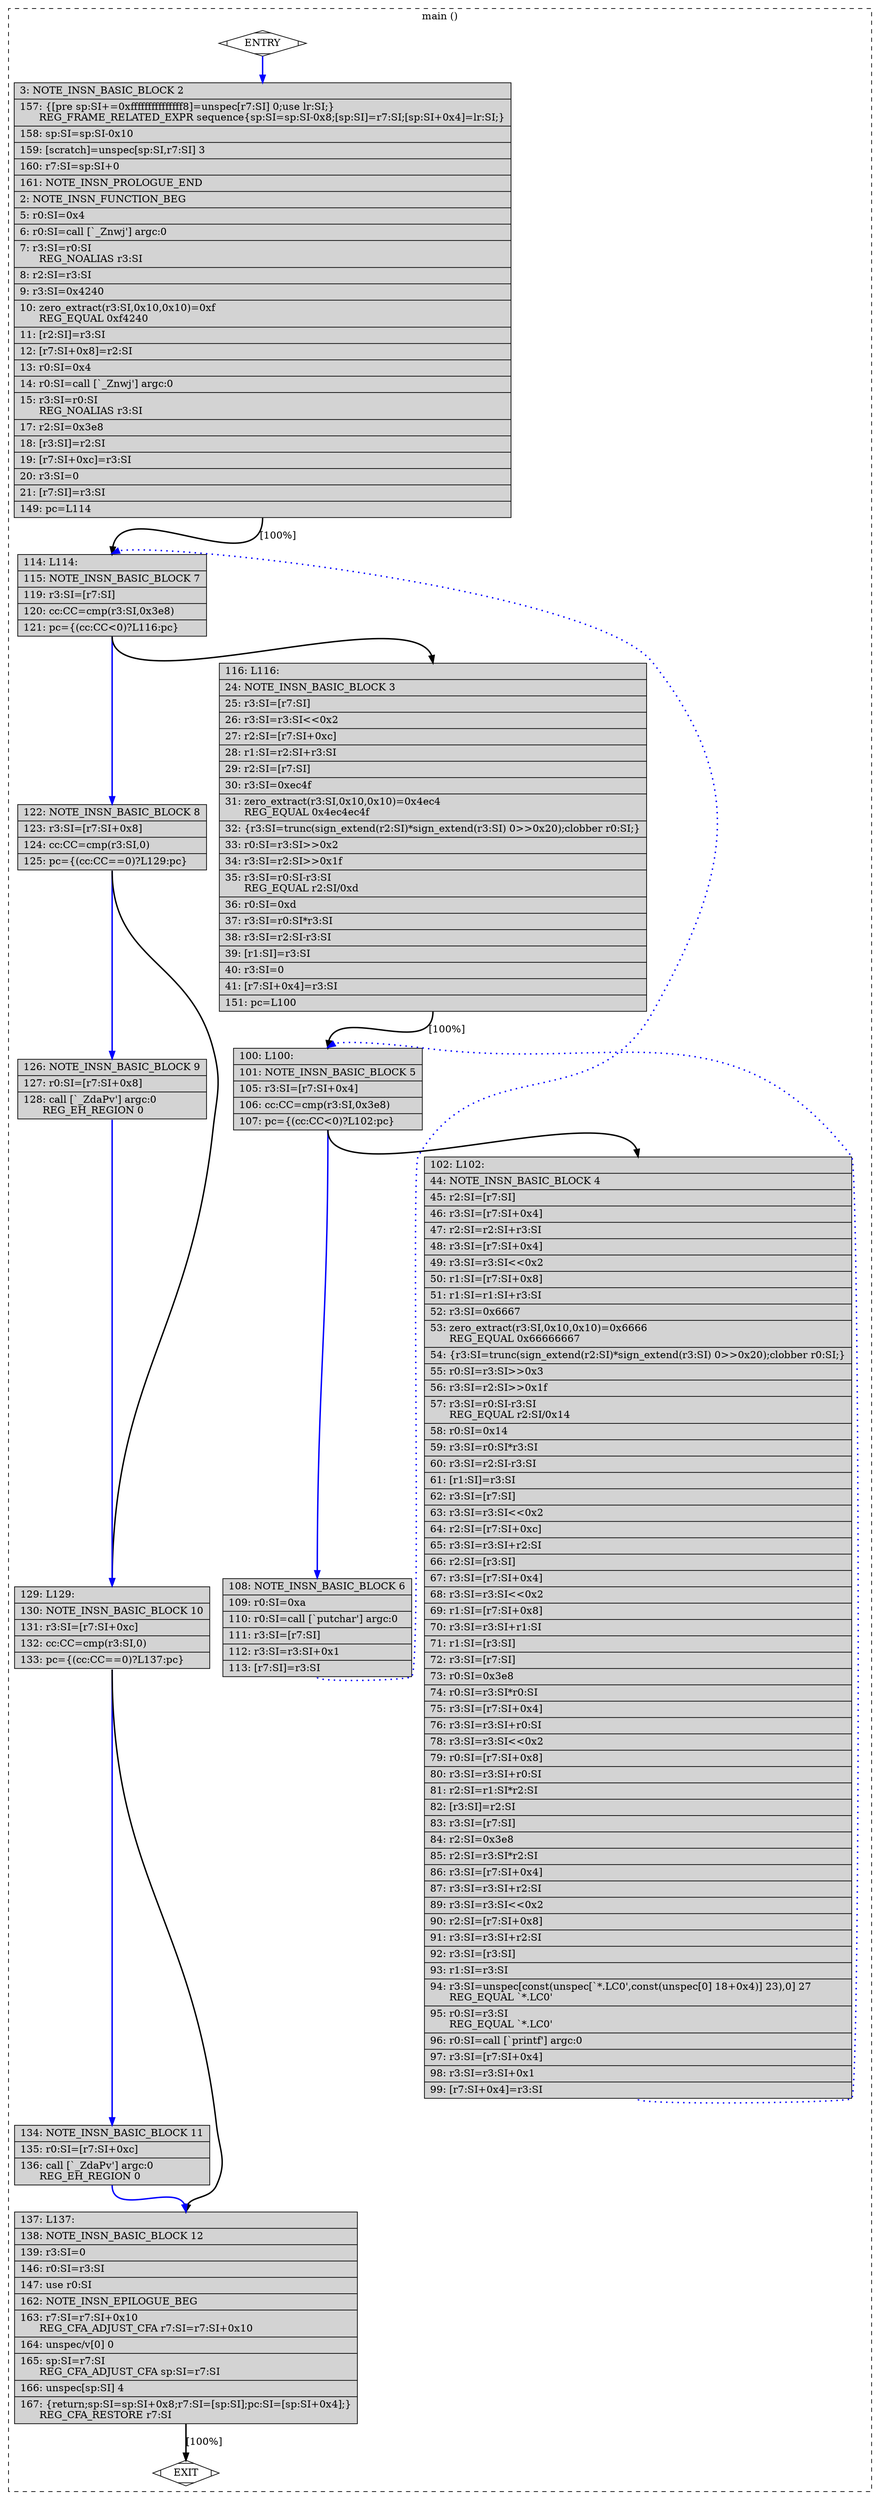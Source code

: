 digraph "a-matmul-v2.cpp.297r.pro_and_epilogue" {
overlap=false;
subgraph "cluster_main" {
	style="dashed";
	color="black";
	label="main ()";
	fn_0_basic_block_0 [shape=Mdiamond,style=filled,fillcolor=white,label="ENTRY"];

	fn_0_basic_block_2 [shape=record,style=filled,fillcolor=lightgrey,label="{\ \ \ \ 3:\ NOTE_INSN_BASIC_BLOCK\ 2\l\
|\ \ 157:\ \{[pre\ sp:SI+=0xfffffffffffffff8]=unspec[r7:SI]\ 0;use\ lr:SI;\}\l\
\ \ \ \ \ \ REG_FRAME_RELATED_EXPR\ sequence\{sp:SI=sp:SI-0x8;[sp:SI]=r7:SI;[sp:SI+0x4]=lr:SI;\}\l\
|\ \ 158:\ sp:SI=sp:SI-0x10\l\
|\ \ 159:\ [scratch]=unspec[sp:SI,r7:SI]\ 3\l\
|\ \ 160:\ r7:SI=sp:SI+0\l\
|\ \ 161:\ NOTE_INSN_PROLOGUE_END\l\
|\ \ \ \ 2:\ NOTE_INSN_FUNCTION_BEG\l\
|\ \ \ \ 5:\ r0:SI=0x4\l\
|\ \ \ \ 6:\ r0:SI=call\ [`_Znwj']\ argc:0\l\
|\ \ \ \ 7:\ r3:SI=r0:SI\l\
\ \ \ \ \ \ REG_NOALIAS\ r3:SI\l\
|\ \ \ \ 8:\ r2:SI=r3:SI\l\
|\ \ \ \ 9:\ r3:SI=0x4240\l\
|\ \ \ 10:\ zero_extract(r3:SI,0x10,0x10)=0xf\l\
\ \ \ \ \ \ REG_EQUAL\ 0xf4240\l\
|\ \ \ 11:\ [r2:SI]=r3:SI\l\
|\ \ \ 12:\ [r7:SI+0x8]=r2:SI\l\
|\ \ \ 13:\ r0:SI=0x4\l\
|\ \ \ 14:\ r0:SI=call\ [`_Znwj']\ argc:0\l\
|\ \ \ 15:\ r3:SI=r0:SI\l\
\ \ \ \ \ \ REG_NOALIAS\ r3:SI\l\
|\ \ \ 17:\ r2:SI=0x3e8\l\
|\ \ \ 18:\ [r3:SI]=r2:SI\l\
|\ \ \ 19:\ [r7:SI+0xc]=r3:SI\l\
|\ \ \ 20:\ r3:SI=0\l\
|\ \ \ 21:\ [r7:SI]=r3:SI\l\
|\ \ 149:\ pc=L114\l\
}"];

	fn_0_basic_block_7 [shape=record,style=filled,fillcolor=lightgrey,label="{\ \ 114:\ L114:\l\
|\ \ 115:\ NOTE_INSN_BASIC_BLOCK\ 7\l\
|\ \ 119:\ r3:SI=[r7:SI]\l\
|\ \ 120:\ cc:CC=cmp(r3:SI,0x3e8)\l\
|\ \ 121:\ pc=\{(cc:CC\<0)?L116:pc\}\l\
}"];

	fn_0_basic_block_8 [shape=record,style=filled,fillcolor=lightgrey,label="{\ \ 122:\ NOTE_INSN_BASIC_BLOCK\ 8\l\
|\ \ 123:\ r3:SI=[r7:SI+0x8]\l\
|\ \ 124:\ cc:CC=cmp(r3:SI,0)\l\
|\ \ 125:\ pc=\{(cc:CC==0)?L129:pc\}\l\
}"];

	fn_0_basic_block_9 [shape=record,style=filled,fillcolor=lightgrey,label="{\ \ 126:\ NOTE_INSN_BASIC_BLOCK\ 9\l\
|\ \ 127:\ r0:SI=[r7:SI+0x8]\l\
|\ \ 128:\ call\ [`_ZdaPv']\ argc:0\l\
\ \ \ \ \ \ REG_EH_REGION\ 0\l\
}"];

	fn_0_basic_block_10 [shape=record,style=filled,fillcolor=lightgrey,label="{\ \ 129:\ L129:\l\
|\ \ 130:\ NOTE_INSN_BASIC_BLOCK\ 10\l\
|\ \ 131:\ r3:SI=[r7:SI+0xc]\l\
|\ \ 132:\ cc:CC=cmp(r3:SI,0)\l\
|\ \ 133:\ pc=\{(cc:CC==0)?L137:pc\}\l\
}"];

	fn_0_basic_block_11 [shape=record,style=filled,fillcolor=lightgrey,label="{\ \ 134:\ NOTE_INSN_BASIC_BLOCK\ 11\l\
|\ \ 135:\ r0:SI=[r7:SI+0xc]\l\
|\ \ 136:\ call\ [`_ZdaPv']\ argc:0\l\
\ \ \ \ \ \ REG_EH_REGION\ 0\l\
}"];

	fn_0_basic_block_12 [shape=record,style=filled,fillcolor=lightgrey,label="{\ \ 137:\ L137:\l\
|\ \ 138:\ NOTE_INSN_BASIC_BLOCK\ 12\l\
|\ \ 139:\ r3:SI=0\l\
|\ \ 146:\ r0:SI=r3:SI\l\
|\ \ 147:\ use\ r0:SI\l\
|\ \ 162:\ NOTE_INSN_EPILOGUE_BEG\l\
|\ \ 163:\ r7:SI=r7:SI+0x10\l\
\ \ \ \ \ \ REG_CFA_ADJUST_CFA\ r7:SI=r7:SI+0x10\l\
|\ \ 164:\ unspec/v[0]\ 0\l\
|\ \ 165:\ sp:SI=r7:SI\l\
\ \ \ \ \ \ REG_CFA_ADJUST_CFA\ sp:SI=r7:SI\l\
|\ \ 166:\ unspec[sp:SI]\ 4\l\
|\ \ 167:\ \{return;sp:SI=sp:SI+0x8;r7:SI=[sp:SI];pc:SI=[sp:SI+0x4];\}\l\
\ \ \ \ \ \ REG_CFA_RESTORE\ r7:SI\l\
}"];

	fn_0_basic_block_3 [shape=record,style=filled,fillcolor=lightgrey,label="{\ \ 116:\ L116:\l\
|\ \ \ 24:\ NOTE_INSN_BASIC_BLOCK\ 3\l\
|\ \ \ 25:\ r3:SI=[r7:SI]\l\
|\ \ \ 26:\ r3:SI=r3:SI\<\<0x2\l\
|\ \ \ 27:\ r2:SI=[r7:SI+0xc]\l\
|\ \ \ 28:\ r1:SI=r2:SI+r3:SI\l\
|\ \ \ 29:\ r2:SI=[r7:SI]\l\
|\ \ \ 30:\ r3:SI=0xec4f\l\
|\ \ \ 31:\ zero_extract(r3:SI,0x10,0x10)=0x4ec4\l\
\ \ \ \ \ \ REG_EQUAL\ 0x4ec4ec4f\l\
|\ \ \ 32:\ \{r3:SI=trunc(sign_extend(r2:SI)*sign_extend(r3:SI)\ 0\>\>0x20);clobber\ r0:SI;\}\l\
|\ \ \ 33:\ r0:SI=r3:SI\>\>0x2\l\
|\ \ \ 34:\ r3:SI=r2:SI\>\>0x1f\l\
|\ \ \ 35:\ r3:SI=r0:SI-r3:SI\l\
\ \ \ \ \ \ REG_EQUAL\ r2:SI/0xd\l\
|\ \ \ 36:\ r0:SI=0xd\l\
|\ \ \ 37:\ r3:SI=r0:SI*r3:SI\l\
|\ \ \ 38:\ r3:SI=r2:SI-r3:SI\l\
|\ \ \ 39:\ [r1:SI]=r3:SI\l\
|\ \ \ 40:\ r3:SI=0\l\
|\ \ \ 41:\ [r7:SI+0x4]=r3:SI\l\
|\ \ 151:\ pc=L100\l\
}"];

	fn_0_basic_block_5 [shape=record,style=filled,fillcolor=lightgrey,label="{\ \ 100:\ L100:\l\
|\ \ 101:\ NOTE_INSN_BASIC_BLOCK\ 5\l\
|\ \ 105:\ r3:SI=[r7:SI+0x4]\l\
|\ \ 106:\ cc:CC=cmp(r3:SI,0x3e8)\l\
|\ \ 107:\ pc=\{(cc:CC\<0)?L102:pc\}\l\
}"];

	fn_0_basic_block_6 [shape=record,style=filled,fillcolor=lightgrey,label="{\ \ 108:\ NOTE_INSN_BASIC_BLOCK\ 6\l\
|\ \ 109:\ r0:SI=0xa\l\
|\ \ 110:\ r0:SI=call\ [`putchar']\ argc:0\l\
|\ \ 111:\ r3:SI=[r7:SI]\l\
|\ \ 112:\ r3:SI=r3:SI+0x1\l\
|\ \ 113:\ [r7:SI]=r3:SI\l\
}"];

	fn_0_basic_block_4 [shape=record,style=filled,fillcolor=lightgrey,label="{\ \ 102:\ L102:\l\
|\ \ \ 44:\ NOTE_INSN_BASIC_BLOCK\ 4\l\
|\ \ \ 45:\ r2:SI=[r7:SI]\l\
|\ \ \ 46:\ r3:SI=[r7:SI+0x4]\l\
|\ \ \ 47:\ r2:SI=r2:SI+r3:SI\l\
|\ \ \ 48:\ r3:SI=[r7:SI+0x4]\l\
|\ \ \ 49:\ r3:SI=r3:SI\<\<0x2\l\
|\ \ \ 50:\ r1:SI=[r7:SI+0x8]\l\
|\ \ \ 51:\ r1:SI=r1:SI+r3:SI\l\
|\ \ \ 52:\ r3:SI=0x6667\l\
|\ \ \ 53:\ zero_extract(r3:SI,0x10,0x10)=0x6666\l\
\ \ \ \ \ \ REG_EQUAL\ 0x66666667\l\
|\ \ \ 54:\ \{r3:SI=trunc(sign_extend(r2:SI)*sign_extend(r3:SI)\ 0\>\>0x20);clobber\ r0:SI;\}\l\
|\ \ \ 55:\ r0:SI=r3:SI\>\>0x3\l\
|\ \ \ 56:\ r3:SI=r2:SI\>\>0x1f\l\
|\ \ \ 57:\ r3:SI=r0:SI-r3:SI\l\
\ \ \ \ \ \ REG_EQUAL\ r2:SI/0x14\l\
|\ \ \ 58:\ r0:SI=0x14\l\
|\ \ \ 59:\ r3:SI=r0:SI*r3:SI\l\
|\ \ \ 60:\ r3:SI=r2:SI-r3:SI\l\
|\ \ \ 61:\ [r1:SI]=r3:SI\l\
|\ \ \ 62:\ r3:SI=[r7:SI]\l\
|\ \ \ 63:\ r3:SI=r3:SI\<\<0x2\l\
|\ \ \ 64:\ r2:SI=[r7:SI+0xc]\l\
|\ \ \ 65:\ r3:SI=r3:SI+r2:SI\l\
|\ \ \ 66:\ r2:SI=[r3:SI]\l\
|\ \ \ 67:\ r3:SI=[r7:SI+0x4]\l\
|\ \ \ 68:\ r3:SI=r3:SI\<\<0x2\l\
|\ \ \ 69:\ r1:SI=[r7:SI+0x8]\l\
|\ \ \ 70:\ r3:SI=r3:SI+r1:SI\l\
|\ \ \ 71:\ r1:SI=[r3:SI]\l\
|\ \ \ 72:\ r3:SI=[r7:SI]\l\
|\ \ \ 73:\ r0:SI=0x3e8\l\
|\ \ \ 74:\ r0:SI=r3:SI*r0:SI\l\
|\ \ \ 75:\ r3:SI=[r7:SI+0x4]\l\
|\ \ \ 76:\ r3:SI=r3:SI+r0:SI\l\
|\ \ \ 78:\ r3:SI=r3:SI\<\<0x2\l\
|\ \ \ 79:\ r0:SI=[r7:SI+0x8]\l\
|\ \ \ 80:\ r3:SI=r3:SI+r0:SI\l\
|\ \ \ 81:\ r2:SI=r1:SI*r2:SI\l\
|\ \ \ 82:\ [r3:SI]=r2:SI\l\
|\ \ \ 83:\ r3:SI=[r7:SI]\l\
|\ \ \ 84:\ r2:SI=0x3e8\l\
|\ \ \ 85:\ r2:SI=r3:SI*r2:SI\l\
|\ \ \ 86:\ r3:SI=[r7:SI+0x4]\l\
|\ \ \ 87:\ r3:SI=r3:SI+r2:SI\l\
|\ \ \ 89:\ r3:SI=r3:SI\<\<0x2\l\
|\ \ \ 90:\ r2:SI=[r7:SI+0x8]\l\
|\ \ \ 91:\ r3:SI=r3:SI+r2:SI\l\
|\ \ \ 92:\ r3:SI=[r3:SI]\l\
|\ \ \ 93:\ r1:SI=r3:SI\l\
|\ \ \ 94:\ r3:SI=unspec[const(unspec[`*.LC0',const(unspec[0]\ 18+0x4)]\ 23),0]\ 27\l\
\ \ \ \ \ \ REG_EQUAL\ `*.LC0'\l\
|\ \ \ 95:\ r0:SI=r3:SI\l\
\ \ \ \ \ \ REG_EQUAL\ `*.LC0'\l\
|\ \ \ 96:\ r0:SI=call\ [`printf']\ argc:0\l\
|\ \ \ 97:\ r3:SI=[r7:SI+0x4]\l\
|\ \ \ 98:\ r3:SI=r3:SI+0x1\l\
|\ \ \ 99:\ [r7:SI+0x4]=r3:SI\l\
}"];

	fn_0_basic_block_1 [shape=Mdiamond,style=filled,fillcolor=white,label="EXIT"];

	fn_0_basic_block_0:s -> fn_0_basic_block_2:n [style="solid,bold",color=blue,weight=100,constraint=true];
	fn_0_basic_block_2:s -> fn_0_basic_block_7:n [style="solid,bold",color=black,weight=10,constraint=true,label="[100%]"];
	fn_0_basic_block_3:s -> fn_0_basic_block_5:n [style="solid,bold",color=black,weight=10,constraint=true,label="[100%]"];
	fn_0_basic_block_4:s -> fn_0_basic_block_5:n [style="dotted,bold",color=blue,weight=10,constraint=false];
	fn_0_basic_block_5:s -> fn_0_basic_block_4:n [style="solid,bold",color=black,weight=10,constraint=true];
	fn_0_basic_block_5:s -> fn_0_basic_block_6:n [style="solid,bold",color=blue,weight=100,constraint=true];
	fn_0_basic_block_6:s -> fn_0_basic_block_7:n [style="dotted,bold",color=blue,weight=10,constraint=false];
	fn_0_basic_block_7:s -> fn_0_basic_block_3:n [style="solid,bold",color=black,weight=10,constraint=true];
	fn_0_basic_block_7:s -> fn_0_basic_block_8:n [style="solid,bold",color=blue,weight=100,constraint=true];
	fn_0_basic_block_8:s -> fn_0_basic_block_9:n [style="solid,bold",color=blue,weight=100,constraint=true];
	fn_0_basic_block_8:s -> fn_0_basic_block_10:n [style="solid,bold",color=black,weight=10,constraint=true];
	fn_0_basic_block_9:s -> fn_0_basic_block_10:n [style="solid,bold",color=blue,weight=100,constraint=true];
	fn_0_basic_block_10:s -> fn_0_basic_block_11:n [style="solid,bold",color=blue,weight=100,constraint=true];
	fn_0_basic_block_10:s -> fn_0_basic_block_12:n [style="solid,bold",color=black,weight=10,constraint=true];
	fn_0_basic_block_11:s -> fn_0_basic_block_12:n [style="solid,bold",color=blue,weight=100,constraint=true];
	fn_0_basic_block_12:s -> fn_0_basic_block_1:n [style="solid,bold",color=black,weight=10,constraint=true,label="[100%]"];
	fn_0_basic_block_0:s -> fn_0_basic_block_1:n [style="invis",constraint=true];
}
}
